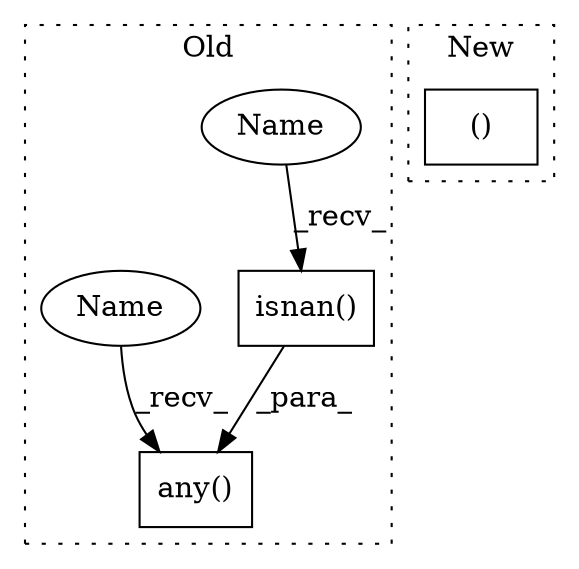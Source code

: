 digraph G {
subgraph cluster0 {
1 [label="any()" a="75" s="8206,8227" l="8,1" shape="box"];
3 [label="isnan()" a="75" s="8214,8226" l="10,1" shape="box"];
4 [label="Name" a="87" s="8214" l="3" shape="ellipse"];
5 [label="Name" a="87" s="8206" l="3" shape="ellipse"];
label = "Old";
style="dotted";
}
subgraph cluster1 {
2 [label="()" a="54" s="7925" l="4" shape="box"];
label = "New";
style="dotted";
}
3 -> 1 [label="_para_"];
4 -> 3 [label="_recv_"];
5 -> 1 [label="_recv_"];
}